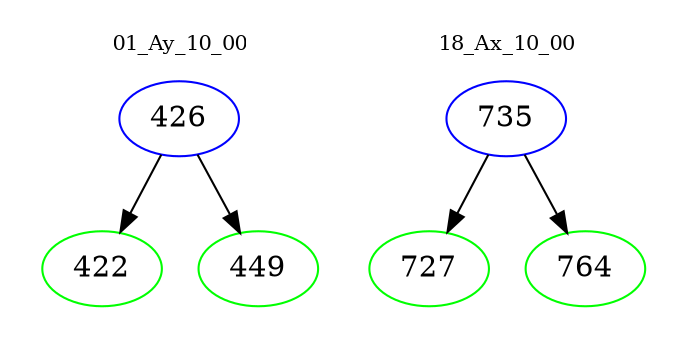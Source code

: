 digraph{
subgraph cluster_0 {
color = white
label = "01_Ay_10_00";
fontsize=10;
T0_426 [label="426", color="blue"]
T0_426 -> T0_422 [color="black"]
T0_422 [label="422", color="green"]
T0_426 -> T0_449 [color="black"]
T0_449 [label="449", color="green"]
}
subgraph cluster_1 {
color = white
label = "18_Ax_10_00";
fontsize=10;
T1_735 [label="735", color="blue"]
T1_735 -> T1_727 [color="black"]
T1_727 [label="727", color="green"]
T1_735 -> T1_764 [color="black"]
T1_764 [label="764", color="green"]
}
}
